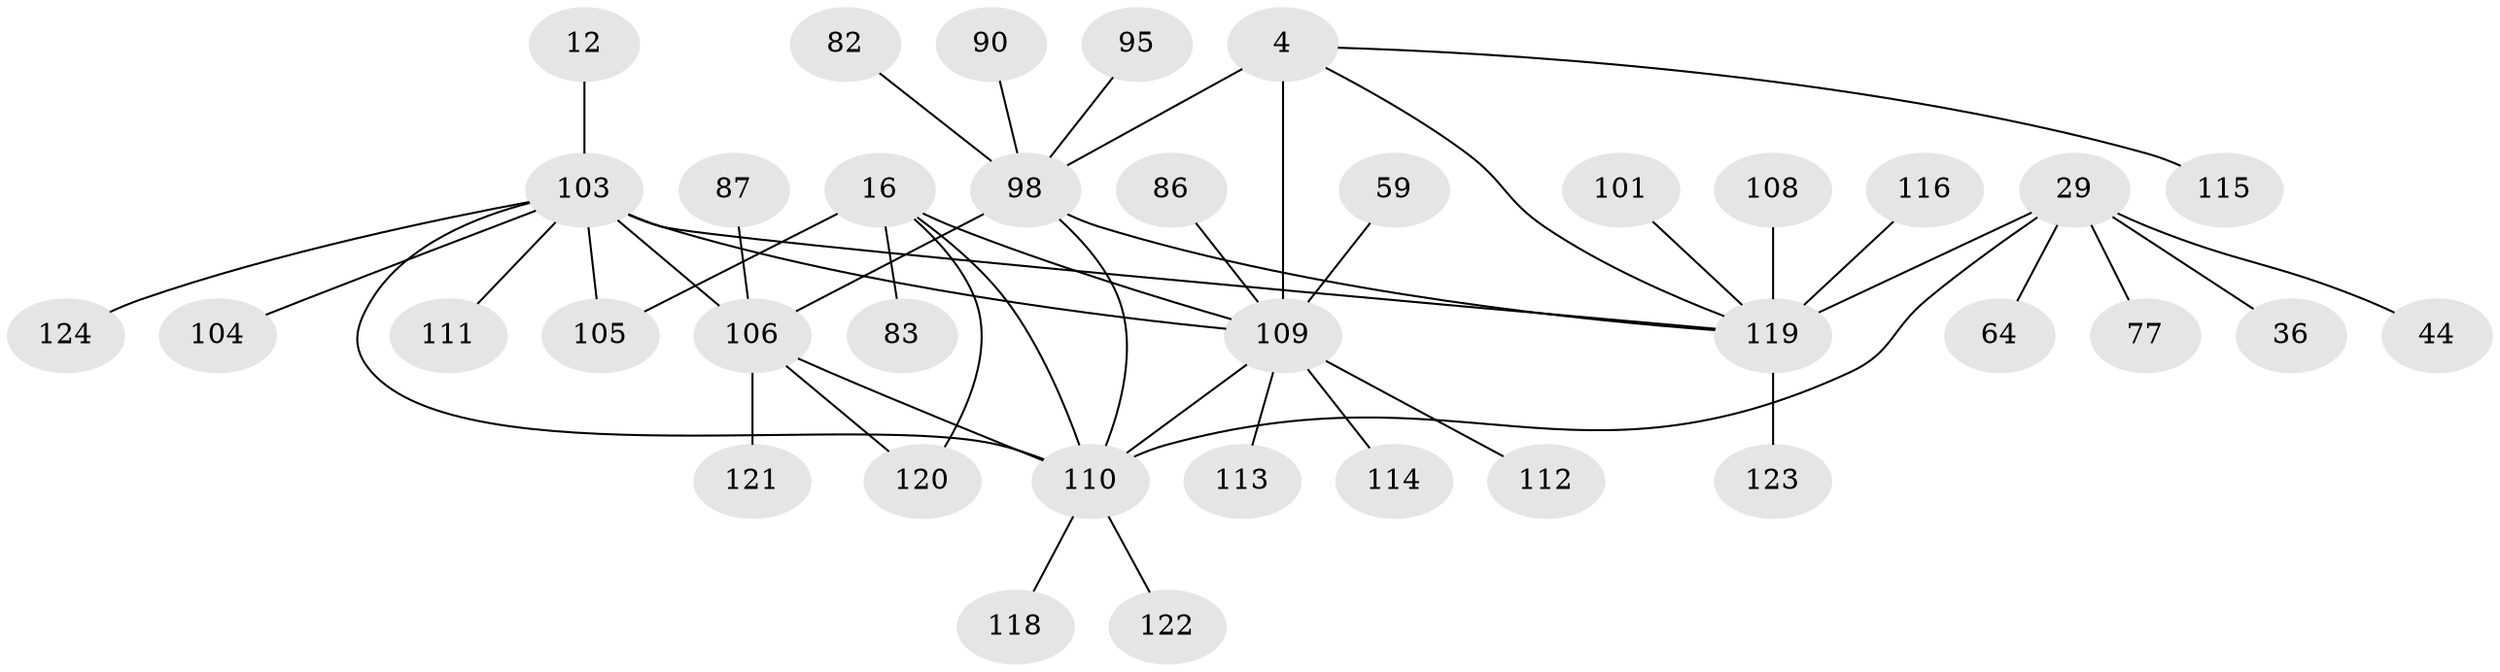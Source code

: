 // original degree distribution, {7: 0.04838709677419355, 10: 0.03225806451612903, 5: 0.016129032258064516, 8: 0.04838709677419355, 9: 0.04032258064516129, 12: 0.024193548387096774, 11: 0.016129032258064516, 13: 0.008064516129032258, 6: 0.008064516129032258, 3: 0.03225806451612903, 2: 0.16129032258064516, 1: 0.5645161290322581}
// Generated by graph-tools (version 1.1) at 2025/58/03/04/25 21:58:21]
// undirected, 37 vertices, 46 edges
graph export_dot {
graph [start="1"]
  node [color=gray90,style=filled];
  4 [super="+3"];
  12;
  16 [super="+15"];
  29 [super="+25"];
  36;
  44;
  59;
  64;
  77;
  82;
  83;
  86;
  87;
  90;
  95;
  98 [super="+70+73+75"];
  101;
  103 [super="+102"];
  104;
  105;
  106 [super="+42+60"];
  108;
  109 [super="+31+6+5+47+53+56"];
  110 [super="+37+68+40+34+49+50+57+58+62+66+71+79+88+96+107"];
  111 [super="+92"];
  112;
  113;
  114 [super="+46"];
  115;
  116;
  118;
  119 [super="+61+30+35+65+76+84+93+100"];
  120 [super="+99"];
  121 [super="+67"];
  122 [super="+38+117"];
  123 [super="+55"];
  124;
  4 -- 115;
  4 -- 109 [weight=8];
  4 -- 119;
  4 -- 98;
  12 -- 103 [weight=5];
  16 -- 105;
  16 -- 83;
  16 -- 109 [weight=2];
  16 -- 120;
  16 -- 110 [weight=8];
  29 -- 36;
  29 -- 44;
  29 -- 64;
  29 -- 77;
  29 -- 110;
  29 -- 119 [weight=8];
  59 -- 109;
  82 -- 98;
  86 -- 109;
  87 -- 106;
  90 -- 98;
  95 -- 98;
  98 -- 110;
  98 -- 119 [weight=2];
  98 -- 106 [weight=8];
  101 -- 119;
  103 -- 104;
  103 -- 105;
  103 -- 106;
  103 -- 109 [weight=3];
  103 -- 110 [weight=3];
  103 -- 111;
  103 -- 119 [weight=3];
  103 -- 124;
  106 -- 110;
  106 -- 120;
  106 -- 121;
  108 -- 119;
  109 -- 110 [weight=2];
  109 -- 113;
  109 -- 114;
  109 -- 112;
  110 -- 122;
  110 -- 118;
  116 -- 119;
  119 -- 123;
}
